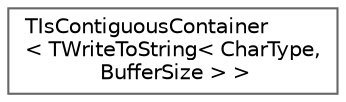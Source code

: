 digraph "Graphical Class Hierarchy"
{
 // INTERACTIVE_SVG=YES
 // LATEX_PDF_SIZE
  bgcolor="transparent";
  edge [fontname=Helvetica,fontsize=10,labelfontname=Helvetica,labelfontsize=10];
  node [fontname=Helvetica,fontsize=10,shape=box,height=0.2,width=0.4];
  rankdir="LR";
  Node0 [id="Node000000",label="TIsContiguousContainer\l\< TWriteToString\< CharType,\l BufferSize \> \>",height=0.2,width=0.4,color="grey40", fillcolor="white", style="filled",URL="$d2/d32/structTIsContiguousContainer_3_01TWriteToString_3_01CharType_00_01BufferSize_01_4_01_4.html",tooltip=" "];
}
